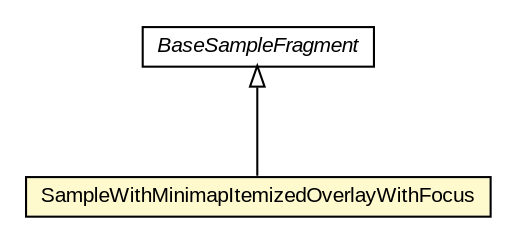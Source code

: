 #!/usr/local/bin/dot
#
# Class diagram 
# Generated by UMLGraph version R5_6-24-gf6e263 (http://www.umlgraph.org/)
#

digraph G {
	edge [fontname="arial",fontsize=10,labelfontname="arial",labelfontsize=10];
	node [fontname="arial",fontsize=10,shape=plaintext];
	nodesep=0.25;
	ranksep=0.5;
	// org.osmdroid.samplefragments.BaseSampleFragment
	c8466 [label=<<table title="org.osmdroid.samplefragments.BaseSampleFragment" border="0" cellborder="1" cellspacing="0" cellpadding="2" port="p" href="../BaseSampleFragment.html">
		<tr><td><table border="0" cellspacing="0" cellpadding="1">
<tr><td align="center" balign="center"><font face="arial italic"> BaseSampleFragment </font></td></tr>
		</table></td></tr>
		</table>>, URL="../BaseSampleFragment.html", fontname="arial", fontcolor="black", fontsize=10.0];
	// org.osmdroid.samplefragments.data.SampleWithMinimapItemizedOverlayWithFocus
	c8482 [label=<<table title="org.osmdroid.samplefragments.data.SampleWithMinimapItemizedOverlayWithFocus" border="0" cellborder="1" cellspacing="0" cellpadding="2" port="p" bgcolor="lemonChiffon" href="./SampleWithMinimapItemizedOverlayWithFocus.html">
		<tr><td><table border="0" cellspacing="0" cellpadding="1">
<tr><td align="center" balign="center"> SampleWithMinimapItemizedOverlayWithFocus </td></tr>
		</table></td></tr>
		</table>>, URL="./SampleWithMinimapItemizedOverlayWithFocus.html", fontname="arial", fontcolor="black", fontsize=10.0];
	//org.osmdroid.samplefragments.data.SampleWithMinimapItemizedOverlayWithFocus extends org.osmdroid.samplefragments.BaseSampleFragment
	c8466:p -> c8482:p [dir=back,arrowtail=empty];
}


